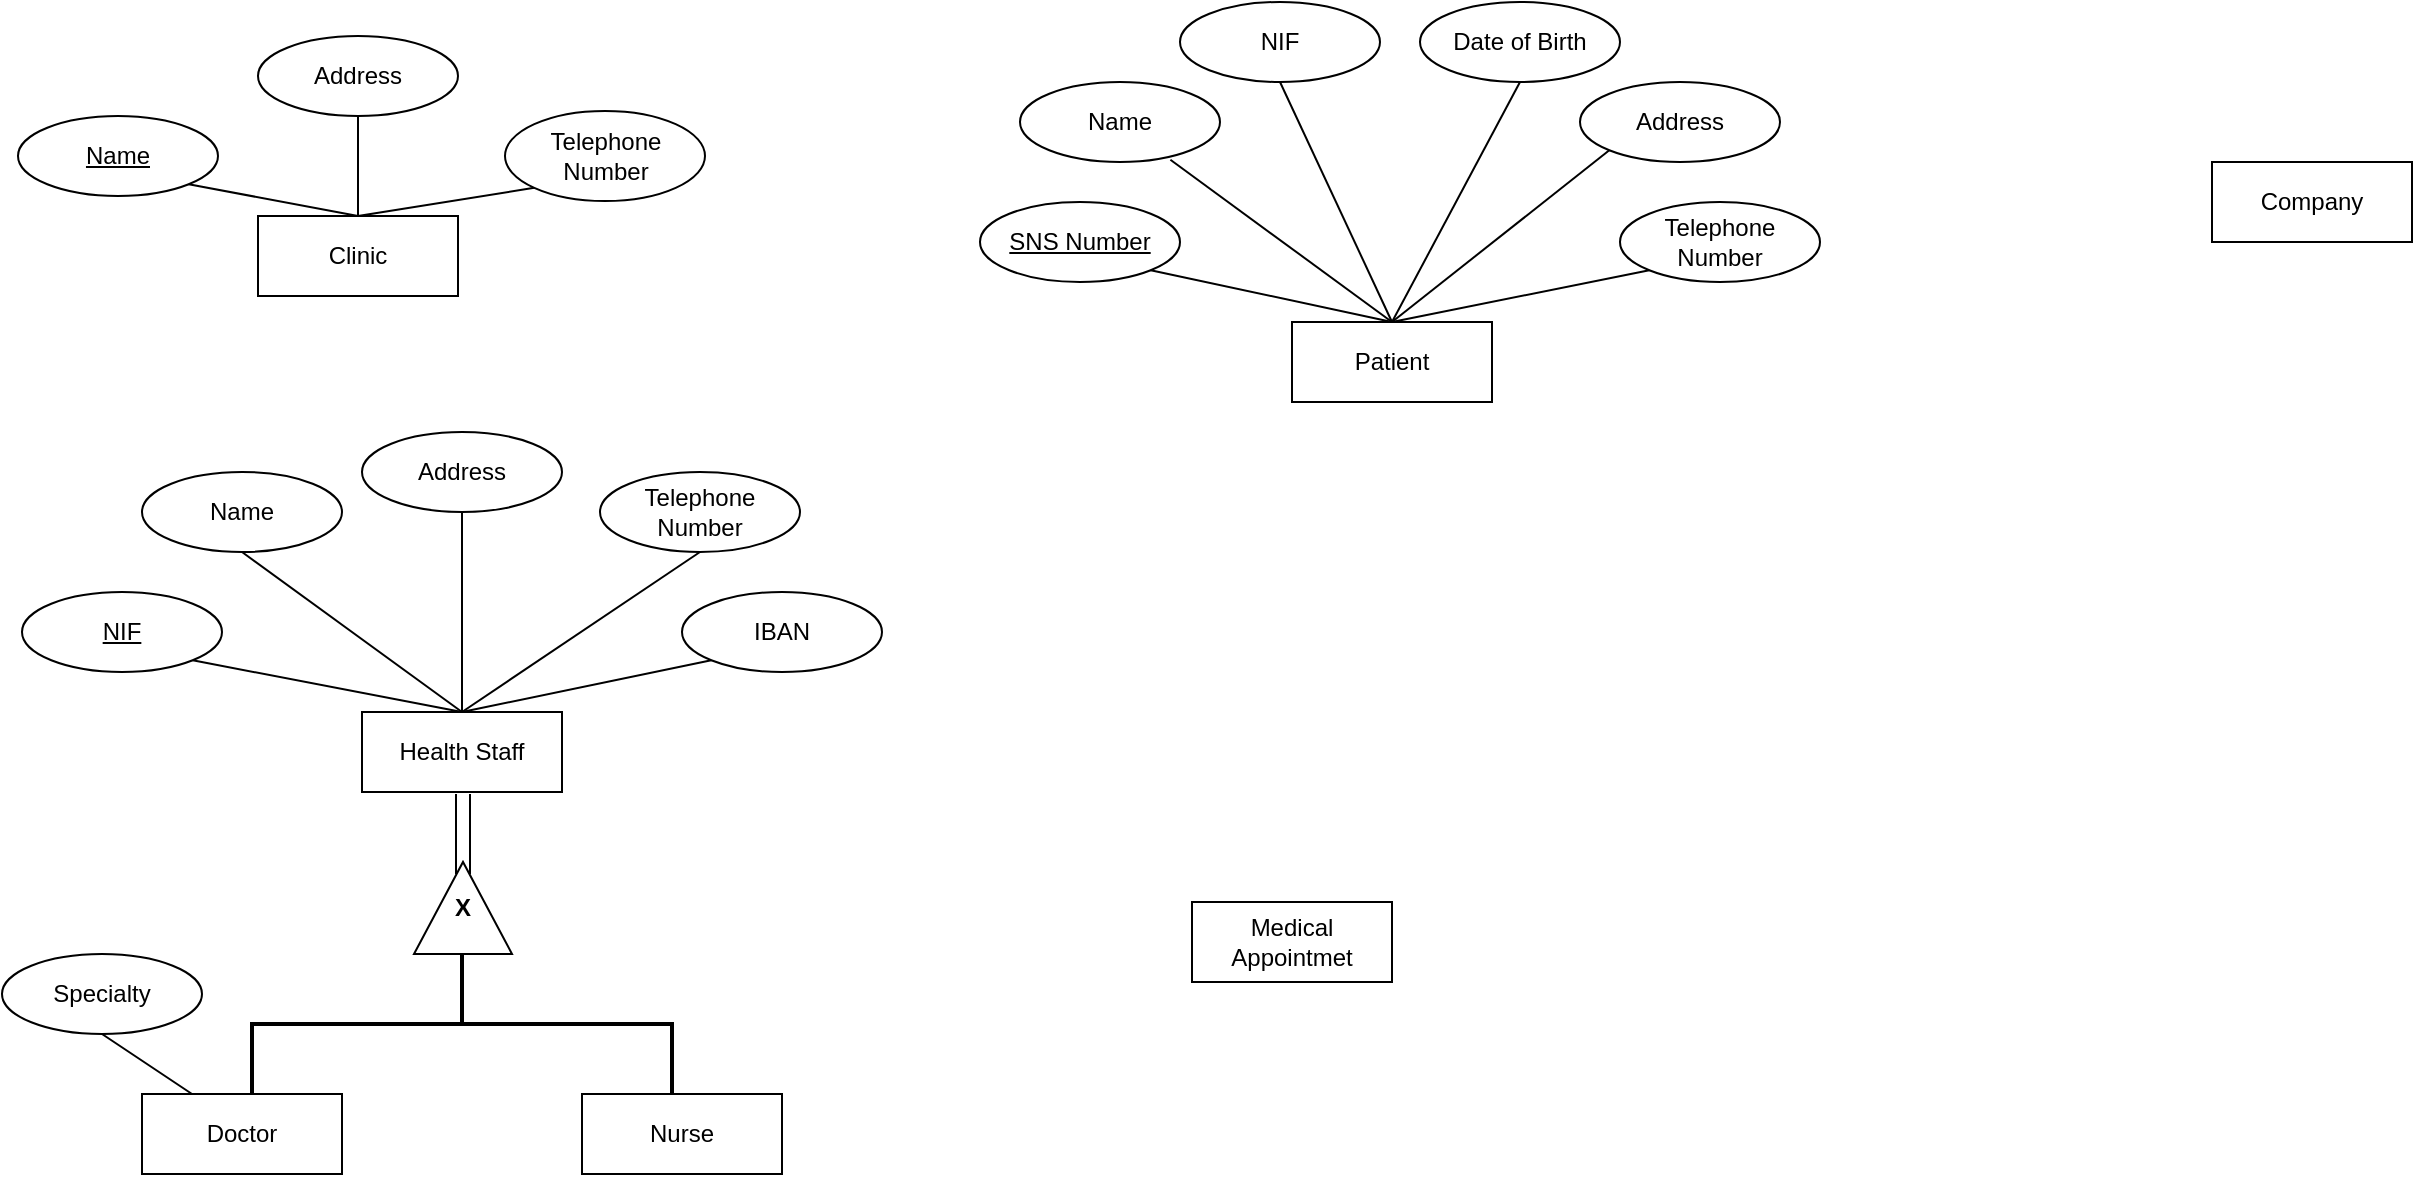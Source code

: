 <mxfile version="24.2.8" type="github">
  <diagram id="C5RBs43oDa-KdzZeNtuy" name="Page-1">
    <mxGraphModel dx="994" dy="579" grid="1" gridSize="10" guides="1" tooltips="1" connect="1" arrows="1" fold="1" page="1" pageScale="1" pageWidth="1654" pageHeight="1169" math="0" shadow="0">
      <root>
        <mxCell id="WIyWlLk6GJQsqaUBKTNV-0" />
        <mxCell id="WIyWlLk6GJQsqaUBKTNV-1" parent="WIyWlLk6GJQsqaUBKTNV-0" />
        <mxCell id="m9jgLpb1DIKgx4cPur0r-12" value="Clinic" style="whiteSpace=wrap;html=1;align=center;" parent="WIyWlLk6GJQsqaUBKTNV-1" vertex="1">
          <mxGeometry x="193" y="147" width="100" height="40" as="geometry" />
        </mxCell>
        <mxCell id="m9jgLpb1DIKgx4cPur0r-13" value="" style="endArrow=none;html=1;rounded=0;exitX=0.5;exitY=0;exitDx=0;exitDy=0;entryX=0;entryY=1;entryDx=0;entryDy=0;" parent="WIyWlLk6GJQsqaUBKTNV-1" source="m9jgLpb1DIKgx4cPur0r-12" target="m9jgLpb1DIKgx4cPur0r-14" edge="1">
          <mxGeometry relative="1" as="geometry">
            <mxPoint x="403" y="267" as="sourcePoint" />
            <mxPoint x="473" y="267" as="targetPoint" />
          </mxGeometry>
        </mxCell>
        <mxCell id="m9jgLpb1DIKgx4cPur0r-14" value="Telephone Number" style="ellipse;whiteSpace=wrap;html=1;align=center;" parent="WIyWlLk6GJQsqaUBKTNV-1" vertex="1">
          <mxGeometry x="316.5" y="94.5" width="100" height="45" as="geometry" />
        </mxCell>
        <mxCell id="m9jgLpb1DIKgx4cPur0r-15" value="" style="endArrow=none;html=1;rounded=0;exitX=0.5;exitY=0;exitDx=0;exitDy=0;" parent="WIyWlLk6GJQsqaUBKTNV-1" source="m9jgLpb1DIKgx4cPur0r-12" target="m9jgLpb1DIKgx4cPur0r-16" edge="1">
          <mxGeometry relative="1" as="geometry">
            <mxPoint x="333" y="317" as="sourcePoint" />
            <mxPoint x="413" y="257" as="targetPoint" />
          </mxGeometry>
        </mxCell>
        <mxCell id="m9jgLpb1DIKgx4cPur0r-16" value="Address" style="ellipse;whiteSpace=wrap;html=1;align=center;" parent="WIyWlLk6GJQsqaUBKTNV-1" vertex="1">
          <mxGeometry x="193" y="57" width="100" height="40" as="geometry" />
        </mxCell>
        <mxCell id="m9jgLpb1DIKgx4cPur0r-17" value="&lt;u&gt;Name&lt;/u&gt;" style="ellipse;whiteSpace=wrap;html=1;align=center;" parent="WIyWlLk6GJQsqaUBKTNV-1" vertex="1">
          <mxGeometry x="73" y="97" width="100" height="40" as="geometry" />
        </mxCell>
        <mxCell id="m9jgLpb1DIKgx4cPur0r-18" value="" style="endArrow=none;html=1;rounded=0;entryX=1;entryY=1;entryDx=0;entryDy=0;exitX=0.5;exitY=0;exitDx=0;exitDy=0;" parent="WIyWlLk6GJQsqaUBKTNV-1" source="m9jgLpb1DIKgx4cPur0r-12" target="m9jgLpb1DIKgx4cPur0r-17" edge="1">
          <mxGeometry relative="1" as="geometry">
            <mxPoint x="413" y="297" as="sourcePoint" />
            <mxPoint x="493" y="317" as="targetPoint" />
          </mxGeometry>
        </mxCell>
        <mxCell id="m9jgLpb1DIKgx4cPur0r-20" value="Health Staff" style="whiteSpace=wrap;html=1;align=center;" parent="WIyWlLk6GJQsqaUBKTNV-1" vertex="1">
          <mxGeometry x="245" y="395" width="100" height="40" as="geometry" />
        </mxCell>
        <mxCell id="m9jgLpb1DIKgx4cPur0r-22" value="" style="endArrow=none;html=1;rounded=0;exitX=1;exitY=1;exitDx=0;exitDy=0;entryX=0.5;entryY=0;entryDx=0;entryDy=0;" parent="WIyWlLk6GJQsqaUBKTNV-1" source="m9jgLpb1DIKgx4cPur0r-27" target="m9jgLpb1DIKgx4cPur0r-20" edge="1">
          <mxGeometry relative="1" as="geometry">
            <mxPoint x="170.355" y="339.142" as="sourcePoint" />
            <mxPoint x="535" y="245" as="targetPoint" />
          </mxGeometry>
        </mxCell>
        <mxCell id="m9jgLpb1DIKgx4cPur0r-23" value="Name" style="ellipse;whiteSpace=wrap;html=1;align=center;" parent="WIyWlLk6GJQsqaUBKTNV-1" vertex="1">
          <mxGeometry x="135" y="275" width="100" height="40" as="geometry" />
        </mxCell>
        <mxCell id="m9jgLpb1DIKgx4cPur0r-24" value="Address" style="ellipse;whiteSpace=wrap;html=1;align=center;" parent="WIyWlLk6GJQsqaUBKTNV-1" vertex="1">
          <mxGeometry x="245" y="255" width="100" height="40" as="geometry" />
        </mxCell>
        <mxCell id="m9jgLpb1DIKgx4cPur0r-25" value="Telephone Number" style="ellipse;whiteSpace=wrap;html=1;align=center;" parent="WIyWlLk6GJQsqaUBKTNV-1" vertex="1">
          <mxGeometry x="364" y="275" width="100" height="40" as="geometry" />
        </mxCell>
        <mxCell id="m9jgLpb1DIKgx4cPur0r-26" value="IBAN" style="ellipse;whiteSpace=wrap;html=1;align=center;" parent="WIyWlLk6GJQsqaUBKTNV-1" vertex="1">
          <mxGeometry x="405" y="335" width="100" height="40" as="geometry" />
        </mxCell>
        <mxCell id="m9jgLpb1DIKgx4cPur0r-27" value="NIF" style="ellipse;whiteSpace=wrap;html=1;align=center;fontStyle=4;" parent="WIyWlLk6GJQsqaUBKTNV-1" vertex="1">
          <mxGeometry x="75" y="335" width="100" height="40" as="geometry" />
        </mxCell>
        <mxCell id="m9jgLpb1DIKgx4cPur0r-29" value="" style="endArrow=none;html=1;rounded=0;exitX=0.5;exitY=1;exitDx=0;exitDy=0;entryX=0.5;entryY=0;entryDx=0;entryDy=0;" parent="WIyWlLk6GJQsqaUBKTNV-1" source="m9jgLpb1DIKgx4cPur0r-23" target="m9jgLpb1DIKgx4cPur0r-20" edge="1">
          <mxGeometry relative="1" as="geometry">
            <mxPoint x="205" y="354.38" as="sourcePoint" />
            <mxPoint x="365" y="354.38" as="targetPoint" />
          </mxGeometry>
        </mxCell>
        <mxCell id="m9jgLpb1DIKgx4cPur0r-30" value="" style="endArrow=none;html=1;rounded=0;exitX=0.5;exitY=1;exitDx=0;exitDy=0;entryX=0.5;entryY=0;entryDx=0;entryDy=0;" parent="WIyWlLk6GJQsqaUBKTNV-1" source="m9jgLpb1DIKgx4cPur0r-24" target="m9jgLpb1DIKgx4cPur0r-20" edge="1">
          <mxGeometry relative="1" as="geometry">
            <mxPoint x="375" y="245" as="sourcePoint" />
            <mxPoint x="535" y="245" as="targetPoint" />
          </mxGeometry>
        </mxCell>
        <mxCell id="m9jgLpb1DIKgx4cPur0r-31" value="" style="endArrow=none;html=1;rounded=0;exitX=0;exitY=1;exitDx=0;exitDy=0;entryX=0.5;entryY=0;entryDx=0;entryDy=0;" parent="WIyWlLk6GJQsqaUBKTNV-1" source="m9jgLpb1DIKgx4cPur0r-26" target="m9jgLpb1DIKgx4cPur0r-20" edge="1">
          <mxGeometry relative="1" as="geometry">
            <mxPoint x="375" y="245" as="sourcePoint" />
            <mxPoint x="535" y="245" as="targetPoint" />
          </mxGeometry>
        </mxCell>
        <mxCell id="m9jgLpb1DIKgx4cPur0r-32" value="" style="endArrow=none;html=1;rounded=0;exitX=0.5;exitY=1;exitDx=0;exitDy=0;entryX=0.5;entryY=0;entryDx=0;entryDy=0;" parent="WIyWlLk6GJQsqaUBKTNV-1" source="m9jgLpb1DIKgx4cPur0r-25" target="m9jgLpb1DIKgx4cPur0r-20" edge="1">
          <mxGeometry relative="1" as="geometry">
            <mxPoint x="375" y="245" as="sourcePoint" />
            <mxPoint x="535" y="245" as="targetPoint" />
          </mxGeometry>
        </mxCell>
        <mxCell id="m9jgLpb1DIKgx4cPur0r-33" style="edgeStyle=orthogonalEdgeStyle;rounded=0;orthogonalLoop=1;jettySize=auto;html=1;exitX=0.5;exitY=1;exitDx=0;exitDy=0;" parent="WIyWlLk6GJQsqaUBKTNV-1" source="m9jgLpb1DIKgx4cPur0r-26" target="m9jgLpb1DIKgx4cPur0r-26" edge="1">
          <mxGeometry relative="1" as="geometry" />
        </mxCell>
        <mxCell id="m9jgLpb1DIKgx4cPur0r-51" value="" style="endArrow=none;html=1;rounded=0;" parent="WIyWlLk6GJQsqaUBKTNV-1" edge="1">
          <mxGeometry relative="1" as="geometry">
            <mxPoint x="299" y="436" as="sourcePoint" />
            <mxPoint x="299" y="476" as="targetPoint" />
          </mxGeometry>
        </mxCell>
        <mxCell id="m9jgLpb1DIKgx4cPur0r-52" value="" style="endArrow=none;html=1;rounded=0;" parent="WIyWlLk6GJQsqaUBKTNV-1" edge="1">
          <mxGeometry relative="1" as="geometry">
            <mxPoint x="292" y="436" as="sourcePoint" />
            <mxPoint x="292" y="476" as="targetPoint" />
          </mxGeometry>
        </mxCell>
        <mxCell id="m9jgLpb1DIKgx4cPur0r-53" value="&lt;b&gt;X&lt;/b&gt;" style="triangle;whiteSpace=wrap;html=1;dashed=0;direction=north;labelPosition=center;verticalLabelPosition=middle;align=center;verticalAlign=middle;horizontal=1;" parent="WIyWlLk6GJQsqaUBKTNV-1" vertex="1">
          <mxGeometry x="271" y="470" width="49" height="46" as="geometry" />
        </mxCell>
        <mxCell id="m9jgLpb1DIKgx4cPur0r-54" value="" style="strokeWidth=2;html=1;shape=mxgraph.flowchart.annotation_2;align=left;labelPosition=right;pointerEvents=1;direction=south;" parent="WIyWlLk6GJQsqaUBKTNV-1" vertex="1">
          <mxGeometry x="190" y="516" width="210" height="70" as="geometry" />
        </mxCell>
        <mxCell id="m9jgLpb1DIKgx4cPur0r-55" value="Patient" style="whiteSpace=wrap;html=1;align=center;" parent="WIyWlLk6GJQsqaUBKTNV-1" vertex="1">
          <mxGeometry x="710" y="200" width="100" height="40" as="geometry" />
        </mxCell>
        <mxCell id="m9jgLpb1DIKgx4cPur0r-57" value="SNS Number" style="ellipse;whiteSpace=wrap;html=1;align=center;fontStyle=4;" parent="WIyWlLk6GJQsqaUBKTNV-1" vertex="1">
          <mxGeometry x="554" y="140" width="100" height="40" as="geometry" />
        </mxCell>
        <mxCell id="m9jgLpb1DIKgx4cPur0r-58" value="Name" style="ellipse;whiteSpace=wrap;html=1;align=center;" parent="WIyWlLk6GJQsqaUBKTNV-1" vertex="1">
          <mxGeometry x="574" y="80" width="100" height="40" as="geometry" />
        </mxCell>
        <mxCell id="m9jgLpb1DIKgx4cPur0r-59" value="NIF" style="ellipse;whiteSpace=wrap;html=1;align=center;" parent="WIyWlLk6GJQsqaUBKTNV-1" vertex="1">
          <mxGeometry x="654" y="40" width="100" height="40" as="geometry" />
        </mxCell>
        <mxCell id="m9jgLpb1DIKgx4cPur0r-60" value="Date of Birth" style="ellipse;whiteSpace=wrap;html=1;align=center;" parent="WIyWlLk6GJQsqaUBKTNV-1" vertex="1">
          <mxGeometry x="774" y="40" width="100" height="40" as="geometry" />
        </mxCell>
        <mxCell id="m9jgLpb1DIKgx4cPur0r-61" value="Address" style="ellipse;whiteSpace=wrap;html=1;align=center;" parent="WIyWlLk6GJQsqaUBKTNV-1" vertex="1">
          <mxGeometry x="854" y="80" width="100" height="40" as="geometry" />
        </mxCell>
        <mxCell id="m9jgLpb1DIKgx4cPur0r-62" value="Telephone Number" style="ellipse;whiteSpace=wrap;html=1;align=center;" parent="WIyWlLk6GJQsqaUBKTNV-1" vertex="1">
          <mxGeometry x="874" y="140" width="100" height="40" as="geometry" />
        </mxCell>
        <mxCell id="m9jgLpb1DIKgx4cPur0r-63" value="" style="endArrow=none;html=1;rounded=0;exitX=1;exitY=1;exitDx=0;exitDy=0;entryX=0.5;entryY=0;entryDx=0;entryDy=0;" parent="WIyWlLk6GJQsqaUBKTNV-1" source="m9jgLpb1DIKgx4cPur0r-57" target="m9jgLpb1DIKgx4cPur0r-55" edge="1">
          <mxGeometry relative="1" as="geometry">
            <mxPoint x="594" y="80" as="sourcePoint" />
            <mxPoint x="754" y="80" as="targetPoint" />
          </mxGeometry>
        </mxCell>
        <mxCell id="m9jgLpb1DIKgx4cPur0r-64" value="" style="endArrow=none;html=1;rounded=0;exitX=0.752;exitY=0.972;exitDx=0;exitDy=0;exitPerimeter=0;entryX=0.5;entryY=0;entryDx=0;entryDy=0;" parent="WIyWlLk6GJQsqaUBKTNV-1" source="m9jgLpb1DIKgx4cPur0r-58" target="m9jgLpb1DIKgx4cPur0r-55" edge="1">
          <mxGeometry relative="1" as="geometry">
            <mxPoint x="594" y="80" as="sourcePoint" />
            <mxPoint x="754" y="80" as="targetPoint" />
          </mxGeometry>
        </mxCell>
        <mxCell id="m9jgLpb1DIKgx4cPur0r-65" value="" style="endArrow=none;html=1;rounded=0;exitX=0.5;exitY=1;exitDx=0;exitDy=0;entryX=0.5;entryY=0;entryDx=0;entryDy=0;" parent="WIyWlLk6GJQsqaUBKTNV-1" source="m9jgLpb1DIKgx4cPur0r-59" target="m9jgLpb1DIKgx4cPur0r-55" edge="1">
          <mxGeometry relative="1" as="geometry">
            <mxPoint x="594" y="80" as="sourcePoint" />
            <mxPoint x="754" y="80" as="targetPoint" />
          </mxGeometry>
        </mxCell>
        <mxCell id="m9jgLpb1DIKgx4cPur0r-66" value="" style="endArrow=none;html=1;rounded=0;exitX=0.5;exitY=1;exitDx=0;exitDy=0;entryX=0.5;entryY=0;entryDx=0;entryDy=0;" parent="WIyWlLk6GJQsqaUBKTNV-1" source="m9jgLpb1DIKgx4cPur0r-60" target="m9jgLpb1DIKgx4cPur0r-55" edge="1">
          <mxGeometry relative="1" as="geometry">
            <mxPoint x="594" y="80" as="sourcePoint" />
            <mxPoint x="754" y="80" as="targetPoint" />
          </mxGeometry>
        </mxCell>
        <mxCell id="m9jgLpb1DIKgx4cPur0r-69" value="" style="endArrow=none;html=1;rounded=0;entryX=0;entryY=1;entryDx=0;entryDy=0;exitX=0.5;exitY=0;exitDx=0;exitDy=0;" parent="WIyWlLk6GJQsqaUBKTNV-1" source="m9jgLpb1DIKgx4cPur0r-55" target="m9jgLpb1DIKgx4cPur0r-61" edge="1">
          <mxGeometry relative="1" as="geometry">
            <mxPoint x="594" y="80" as="sourcePoint" />
            <mxPoint x="754" y="80" as="targetPoint" />
          </mxGeometry>
        </mxCell>
        <mxCell id="m9jgLpb1DIKgx4cPur0r-70" value="" style="endArrow=none;html=1;rounded=0;entryX=0;entryY=1;entryDx=0;entryDy=0;exitX=0.5;exitY=0;exitDx=0;exitDy=0;" parent="WIyWlLk6GJQsqaUBKTNV-1" source="m9jgLpb1DIKgx4cPur0r-55" target="m9jgLpb1DIKgx4cPur0r-62" edge="1">
          <mxGeometry relative="1" as="geometry">
            <mxPoint x="594" y="80" as="sourcePoint" />
            <mxPoint x="754" y="80" as="targetPoint" />
          </mxGeometry>
        </mxCell>
        <mxCell id="Ug5Aab7L-ogycdvRvUgF-1" value="Company" style="whiteSpace=wrap;html=1;align=center;" parent="WIyWlLk6GJQsqaUBKTNV-1" vertex="1">
          <mxGeometry x="1170" y="120" width="100" height="40" as="geometry" />
        </mxCell>
        <mxCell id="Ug5Aab7L-ogycdvRvUgF-2" value="Doctor" style="whiteSpace=wrap;html=1;align=center;" parent="WIyWlLk6GJQsqaUBKTNV-1" vertex="1">
          <mxGeometry x="135" y="586" width="100" height="40" as="geometry" />
        </mxCell>
        <mxCell id="Ug5Aab7L-ogycdvRvUgF-3" value="Specialty" style="ellipse;whiteSpace=wrap;html=1;align=center;" parent="WIyWlLk6GJQsqaUBKTNV-1" vertex="1">
          <mxGeometry x="65" y="516" width="100" height="40" as="geometry" />
        </mxCell>
        <mxCell id="Ug5Aab7L-ogycdvRvUgF-5" value="" style="endArrow=none;html=1;rounded=0;exitX=0.5;exitY=1;exitDx=0;exitDy=0;entryX=0.25;entryY=0;entryDx=0;entryDy=0;" parent="WIyWlLk6GJQsqaUBKTNV-1" source="Ug5Aab7L-ogycdvRvUgF-3" target="Ug5Aab7L-ogycdvRvUgF-2" edge="1">
          <mxGeometry relative="1" as="geometry">
            <mxPoint x="375" y="495" as="sourcePoint" />
            <mxPoint x="535" y="495" as="targetPoint" />
          </mxGeometry>
        </mxCell>
        <mxCell id="Ug5Aab7L-ogycdvRvUgF-6" value="Nurse" style="whiteSpace=wrap;html=1;align=center;" parent="WIyWlLk6GJQsqaUBKTNV-1" vertex="1">
          <mxGeometry x="355" y="586" width="100" height="40" as="geometry" />
        </mxCell>
        <mxCell id="Et_Y4IbL1bj8IcrV1LVP-0" value="Medical Appointmet" style="whiteSpace=wrap;html=1;align=center;" vertex="1" parent="WIyWlLk6GJQsqaUBKTNV-1">
          <mxGeometry x="660" y="490" width="100" height="40" as="geometry" />
        </mxCell>
      </root>
    </mxGraphModel>
  </diagram>
</mxfile>
